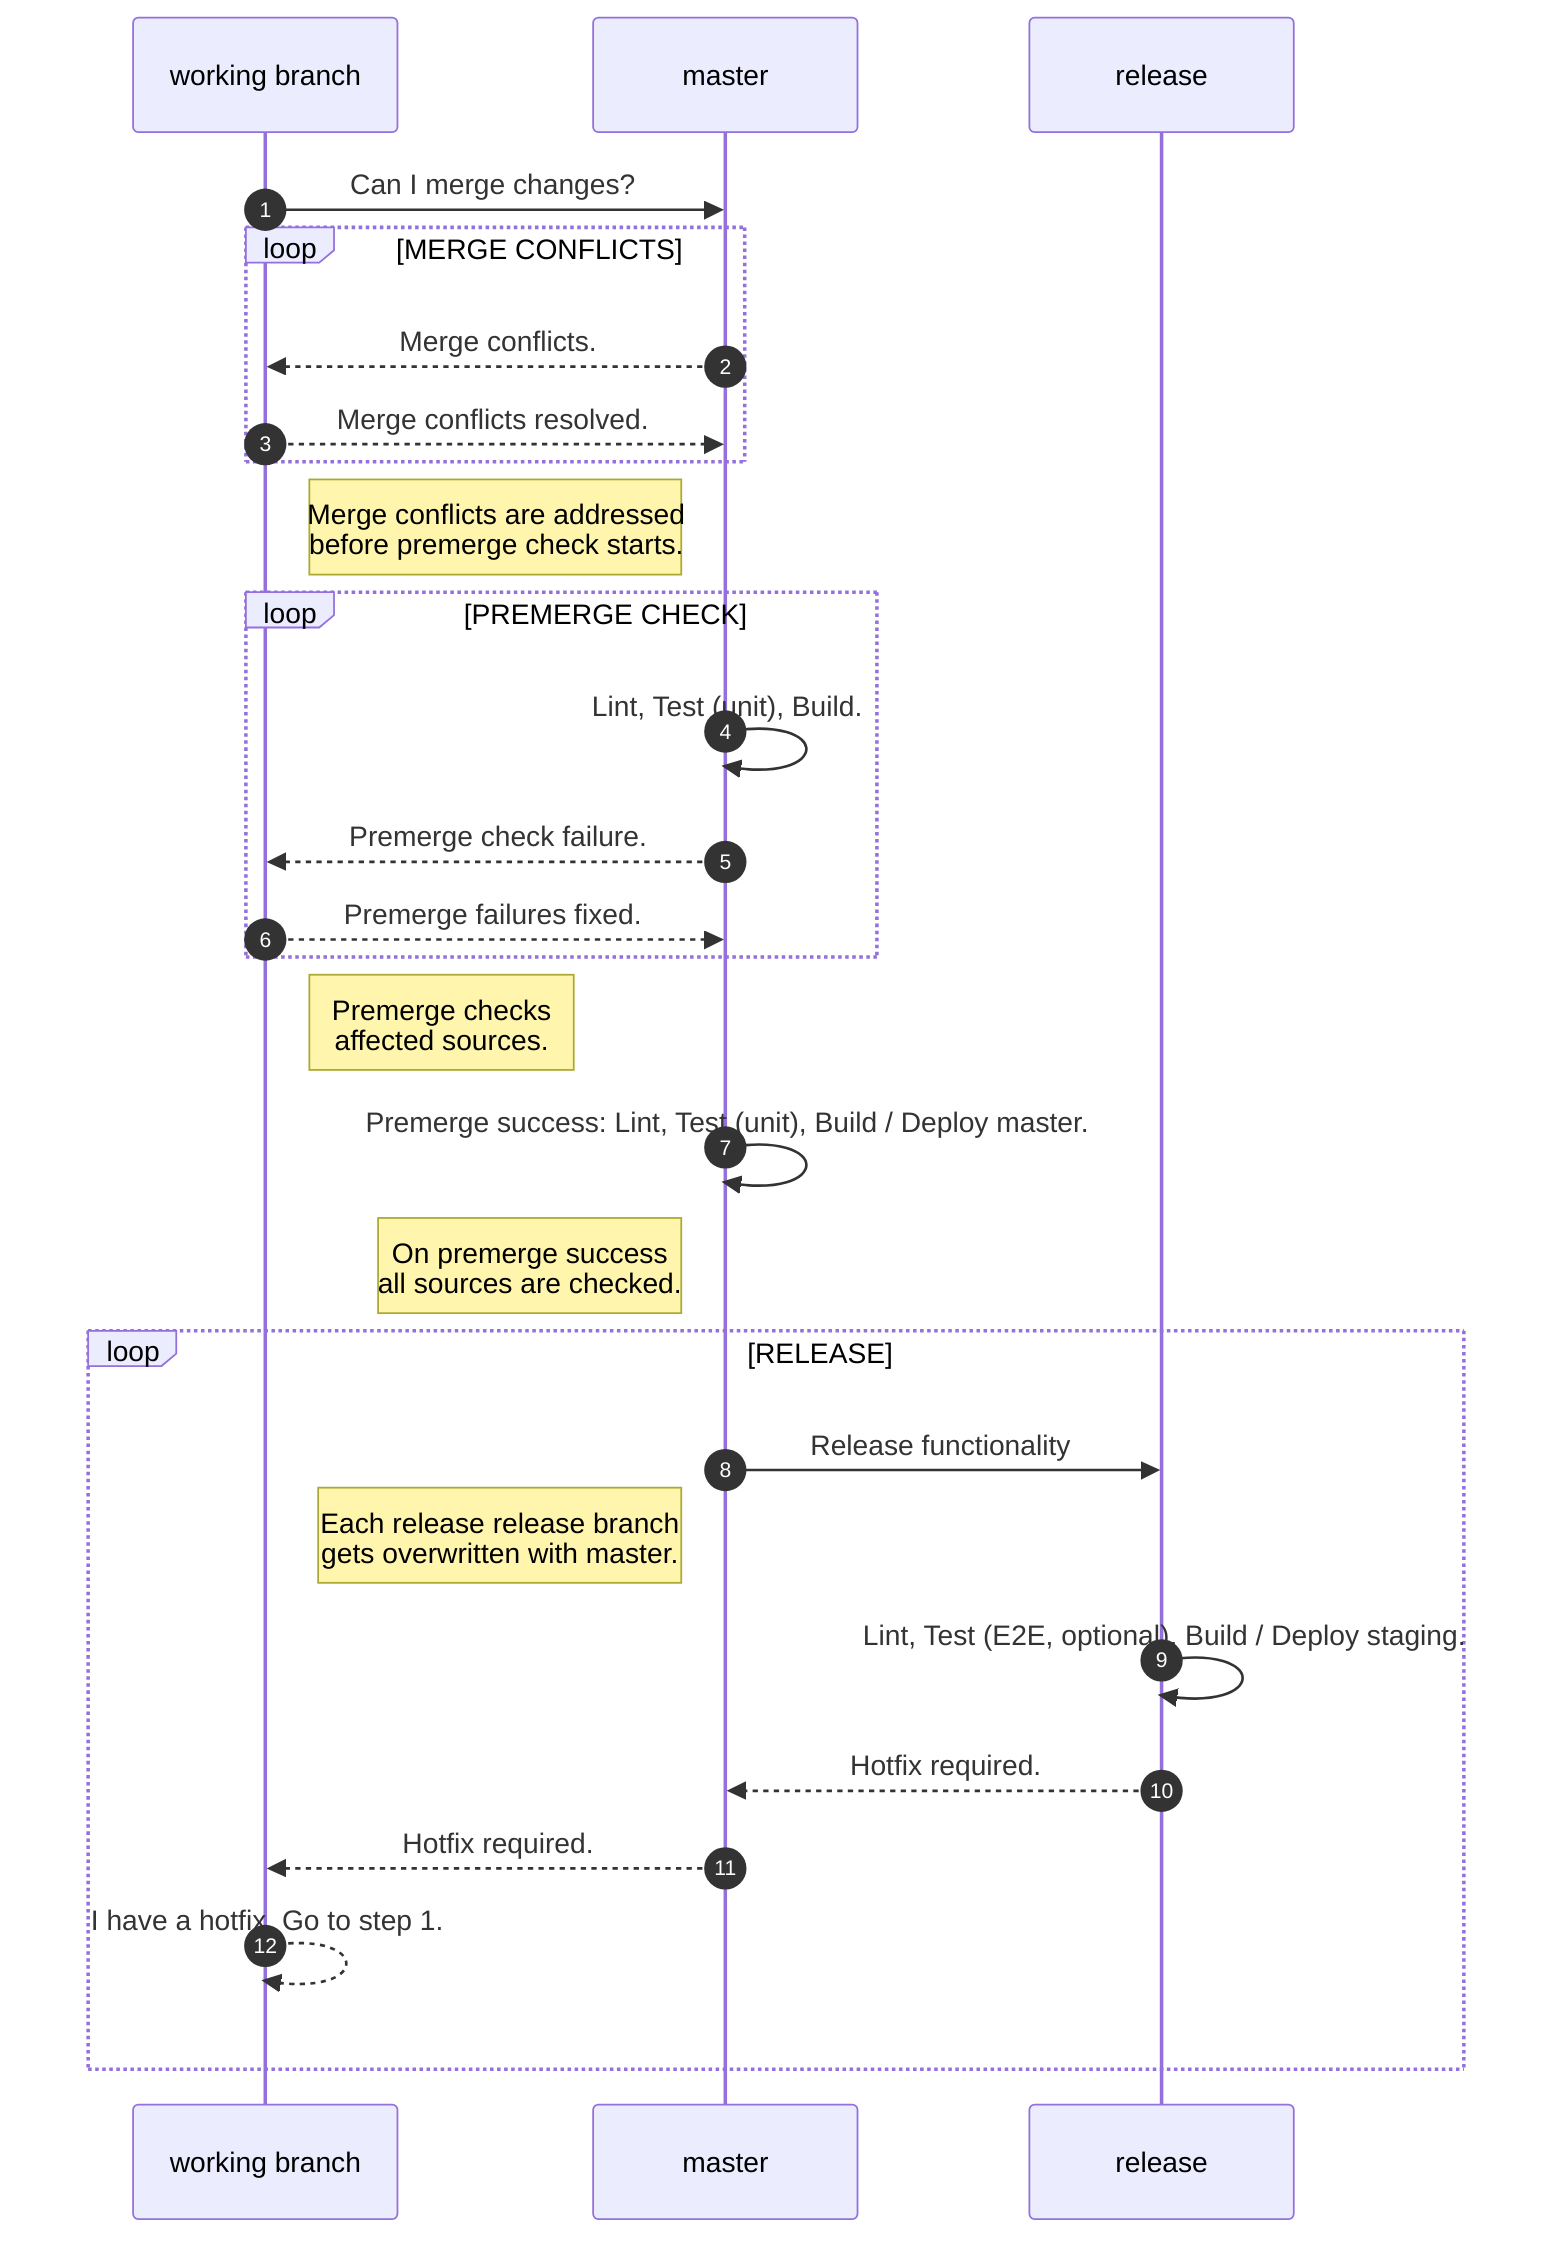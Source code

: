 sequenceDiagram
    autonumber
    working branch->>master: Can I merge changes?

    loop MERGE CONFLICTS
      master-->>working branch: Merge conflicts.
      working branch-->>master: Merge conflicts resolved.
    end
    Note right of working branch: Merge conflicts are addressed <br> before premerge check starts.

    loop PREMERGE CHECK
      master->>master: Lint, Test (unit), Build.
      master-->>working branch: Premerge check failure.
      working branch-->>master: Premerge failures fixed.
    end
    Note right of working branch: Premerge checks <br> affected sources.

    master->>master: Premerge success: Lint, Test (unit), Build / Deploy master.
    Note left of master: On premerge success <br> all sources are checked.

    loop RELEASE
      master->>release: Release functionality
      Note left of master: Each release release branch <br> gets overwritten with master.
      release->>release: Lint, Test (E2E, optional), Build / Deploy staging.
      release-->>master: Hotfix required.
      master-->>working branch: Hotfix required.
      working branch-->>working branch: I have a hotfix. Go to step 1.
    end